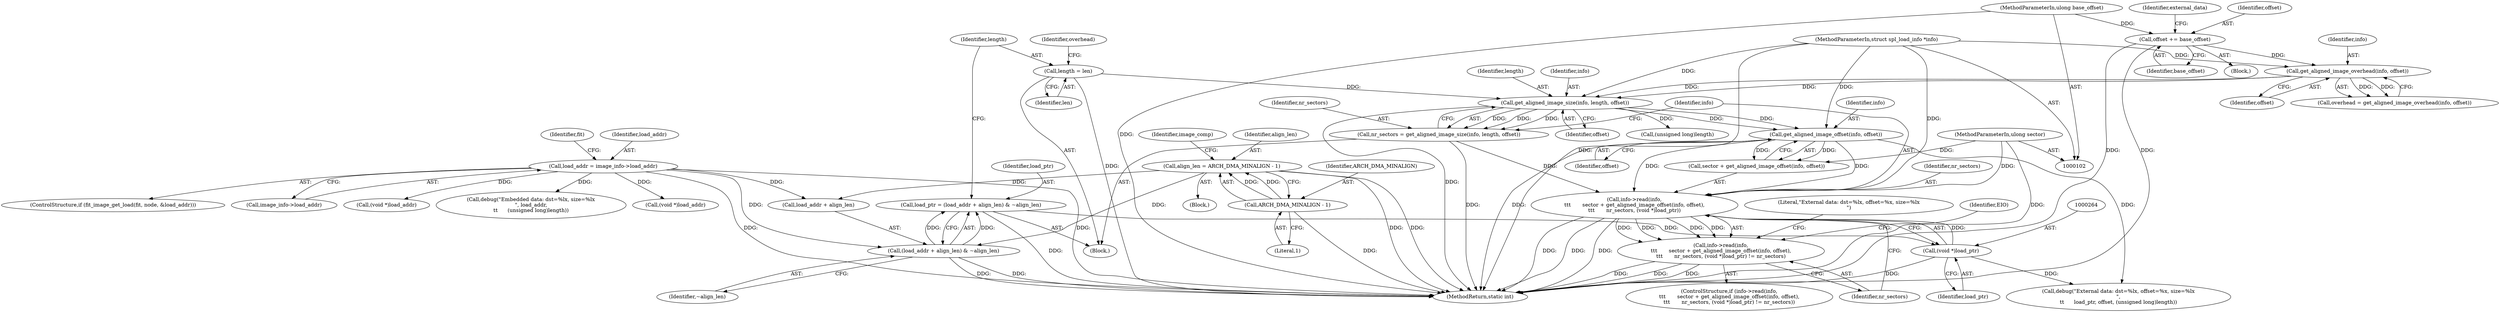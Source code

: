 digraph "0_u-boot_master_15@API" {
"1000255" [label="(Call,info->read(info,\n\t\t\t       sector + get_aligned_image_offset(info, offset),\n\t\t\t       nr_sectors, (void *)load_ptr))"];
"1000259" [label="(Call,get_aligned_image_offset(info, offset))"];
"1000249" [label="(Call,get_aligned_image_size(info, length, offset))"];
"1000244" [label="(Call,get_aligned_image_overhead(info, offset))"];
"1000103" [label="(MethodParameterIn,struct spl_load_info *info)"];
"1000214" [label="(Call,offset += base_offset)"];
"1000106" [label="(MethodParameterIn,ulong base_offset)"];
"1000239" [label="(Call,length = len)"];
"1000104" [label="(MethodParameterIn,ulong sector)"];
"1000247" [label="(Call,nr_sectors = get_aligned_image_size(info, length, offset))"];
"1000263" [label="(Call,(void *)load_ptr)"];
"1000232" [label="(Call,load_ptr = (load_addr + align_len) & ~align_len)"];
"1000234" [label="(Call,(load_addr + align_len) & ~align_len)"];
"1000189" [label="(Call,load_addr = image_info->load_addr)"];
"1000120" [label="(Call,align_len = ARCH_DMA_MINALIGN - 1)"];
"1000122" [label="(Call,ARCH_DMA_MINALIGN - 1)"];
"1000254" [label="(Call,info->read(info,\n\t\t\t       sector + get_aligned_image_offset(info, offset),\n\t\t\t       nr_sectors, (void *)load_ptr) != nr_sectors)"];
"1000122" [label="(Call,ARCH_DMA_MINALIGN - 1)"];
"1000263" [label="(Call,(void *)load_ptr)"];
"1000109" [label="(Block,)"];
"1000124" [label="(Literal,1)"];
"1000214" [label="(Call,offset += base_offset)"];
"1000256" [label="(Identifier,info)"];
"1000259" [label="(Call,get_aligned_image_offset(info, offset))"];
"1000261" [label="(Identifier,offset)"];
"1000216" [label="(Identifier,base_offset)"];
"1000235" [label="(Call,load_addr + align_len)"];
"1000234" [label="(Call,(load_addr + align_len) & ~align_len)"];
"1000249" [label="(Call,get_aligned_image_size(info, length, offset))"];
"1000254" [label="(Call,info->read(info,\n\t\t\t       sector + get_aligned_image_offset(info, offset),\n\t\t\t       nr_sectors, (void *)load_ptr) != nr_sectors)"];
"1000213" [label="(Block,)"];
"1000243" [label="(Identifier,overhead)"];
"1000271" [label="(Literal,\"External data: dst=%lx, offset=%x, size=%lx\n\")"];
"1000347" [label="(Call,(void *)load_addr)"];
"1000240" [label="(Identifier,length)"];
"1000253" [label="(ControlStructure,if (info->read(info,\n\t\t\t       sector + get_aligned_image_offset(info, offset),\n\t\t\t       nr_sectors, (void *)load_ptr) != nr_sectors))"];
"1000232" [label="(Call,load_ptr = (load_addr + align_len) & ~align_len)"];
"1000197" [label="(Identifier,fit)"];
"1000238" [label="(Identifier,~align_len)"];
"1000233" [label="(Identifier,load_ptr)"];
"1000189" [label="(Call,load_addr = image_info->load_addr)"];
"1000104" [label="(MethodParameterIn,ulong sector)"];
"1000246" [label="(Identifier,offset)"];
"1000222" [label="(Block,)"];
"1000183" [label="(ControlStructure,if (fit_image_get_load(fit, node, &load_addr)))"];
"1000252" [label="(Identifier,offset)"];
"1000127" [label="(Identifier,image_comp)"];
"1000245" [label="(Identifier,info)"];
"1000241" [label="(Identifier,len)"];
"1000248" [label="(Identifier,nr_sectors)"];
"1000106" [label="(MethodParameterIn,ulong base_offset)"];
"1000260" [label="(Identifier,info)"];
"1000121" [label="(Identifier,align_len)"];
"1000191" [label="(Call,image_info->load_addr)"];
"1000262" [label="(Identifier,nr_sectors)"];
"1000250" [label="(Identifier,info)"];
"1000257" [label="(Call,sector + get_aligned_image_offset(info, offset))"];
"1000255" [label="(Call,info->read(info,\n\t\t\t       sector + get_aligned_image_offset(info, offset),\n\t\t\t       nr_sectors, (void *)load_ptr))"];
"1000270" [label="(Call,debug(\"External data: dst=%lx, offset=%x, size=%lx\n\",\n\t\t      load_ptr, offset, (unsigned long)length))"];
"1000215" [label="(Identifier,offset)"];
"1000247" [label="(Call,nr_sectors = get_aligned_image_size(info, length, offset))"];
"1000218" [label="(Identifier,external_data)"];
"1000366" [label="(Call,(void *)load_addr)"];
"1000300" [label="(Call,debug(\"Embedded data: dst=%lx, size=%lx\n\", load_addr,\n\t\t      (unsigned long)length))"];
"1000242" [label="(Call,overhead = get_aligned_image_overhead(info, offset))"];
"1000239" [label="(Call,length = len)"];
"1000251" [label="(Identifier,length)"];
"1000244" [label="(Call,get_aligned_image_overhead(info, offset))"];
"1000190" [label="(Identifier,load_addr)"];
"1000394" [label="(MethodReturn,static int)"];
"1000269" [label="(Identifier,EIO)"];
"1000265" [label="(Identifier,load_ptr)"];
"1000120" [label="(Call,align_len = ARCH_DMA_MINALIGN - 1)"];
"1000103" [label="(MethodParameterIn,struct spl_load_info *info)"];
"1000123" [label="(Identifier,ARCH_DMA_MINALIGN)"];
"1000274" [label="(Call,(unsigned long)length)"];
"1000266" [label="(Identifier,nr_sectors)"];
"1000255" -> "1000254"  [label="AST: "];
"1000255" -> "1000263"  [label="CFG: "];
"1000256" -> "1000255"  [label="AST: "];
"1000257" -> "1000255"  [label="AST: "];
"1000262" -> "1000255"  [label="AST: "];
"1000263" -> "1000255"  [label="AST: "];
"1000266" -> "1000255"  [label="CFG: "];
"1000255" -> "1000394"  [label="DDG: "];
"1000255" -> "1000394"  [label="DDG: "];
"1000255" -> "1000394"  [label="DDG: "];
"1000255" -> "1000254"  [label="DDG: "];
"1000255" -> "1000254"  [label="DDG: "];
"1000255" -> "1000254"  [label="DDG: "];
"1000255" -> "1000254"  [label="DDG: "];
"1000259" -> "1000255"  [label="DDG: "];
"1000259" -> "1000255"  [label="DDG: "];
"1000103" -> "1000255"  [label="DDG: "];
"1000104" -> "1000255"  [label="DDG: "];
"1000247" -> "1000255"  [label="DDG: "];
"1000263" -> "1000255"  [label="DDG: "];
"1000259" -> "1000257"  [label="AST: "];
"1000259" -> "1000261"  [label="CFG: "];
"1000260" -> "1000259"  [label="AST: "];
"1000261" -> "1000259"  [label="AST: "];
"1000257" -> "1000259"  [label="CFG: "];
"1000259" -> "1000394"  [label="DDG: "];
"1000259" -> "1000257"  [label="DDG: "];
"1000259" -> "1000257"  [label="DDG: "];
"1000249" -> "1000259"  [label="DDG: "];
"1000249" -> "1000259"  [label="DDG: "];
"1000103" -> "1000259"  [label="DDG: "];
"1000259" -> "1000270"  [label="DDG: "];
"1000249" -> "1000247"  [label="AST: "];
"1000249" -> "1000252"  [label="CFG: "];
"1000250" -> "1000249"  [label="AST: "];
"1000251" -> "1000249"  [label="AST: "];
"1000252" -> "1000249"  [label="AST: "];
"1000247" -> "1000249"  [label="CFG: "];
"1000249" -> "1000394"  [label="DDG: "];
"1000249" -> "1000247"  [label="DDG: "];
"1000249" -> "1000247"  [label="DDG: "];
"1000249" -> "1000247"  [label="DDG: "];
"1000244" -> "1000249"  [label="DDG: "];
"1000244" -> "1000249"  [label="DDG: "];
"1000103" -> "1000249"  [label="DDG: "];
"1000239" -> "1000249"  [label="DDG: "];
"1000249" -> "1000274"  [label="DDG: "];
"1000244" -> "1000242"  [label="AST: "];
"1000244" -> "1000246"  [label="CFG: "];
"1000245" -> "1000244"  [label="AST: "];
"1000246" -> "1000244"  [label="AST: "];
"1000242" -> "1000244"  [label="CFG: "];
"1000244" -> "1000242"  [label="DDG: "];
"1000244" -> "1000242"  [label="DDG: "];
"1000103" -> "1000244"  [label="DDG: "];
"1000214" -> "1000244"  [label="DDG: "];
"1000103" -> "1000102"  [label="AST: "];
"1000103" -> "1000394"  [label="DDG: "];
"1000214" -> "1000213"  [label="AST: "];
"1000214" -> "1000216"  [label="CFG: "];
"1000215" -> "1000214"  [label="AST: "];
"1000216" -> "1000214"  [label="AST: "];
"1000218" -> "1000214"  [label="CFG: "];
"1000214" -> "1000394"  [label="DDG: "];
"1000214" -> "1000394"  [label="DDG: "];
"1000106" -> "1000214"  [label="DDG: "];
"1000106" -> "1000102"  [label="AST: "];
"1000106" -> "1000394"  [label="DDG: "];
"1000239" -> "1000222"  [label="AST: "];
"1000239" -> "1000241"  [label="CFG: "];
"1000240" -> "1000239"  [label="AST: "];
"1000241" -> "1000239"  [label="AST: "];
"1000243" -> "1000239"  [label="CFG: "];
"1000239" -> "1000394"  [label="DDG: "];
"1000104" -> "1000102"  [label="AST: "];
"1000104" -> "1000394"  [label="DDG: "];
"1000104" -> "1000257"  [label="DDG: "];
"1000247" -> "1000222"  [label="AST: "];
"1000248" -> "1000247"  [label="AST: "];
"1000256" -> "1000247"  [label="CFG: "];
"1000247" -> "1000394"  [label="DDG: "];
"1000263" -> "1000265"  [label="CFG: "];
"1000264" -> "1000263"  [label="AST: "];
"1000265" -> "1000263"  [label="AST: "];
"1000263" -> "1000394"  [label="DDG: "];
"1000232" -> "1000263"  [label="DDG: "];
"1000263" -> "1000270"  [label="DDG: "];
"1000232" -> "1000222"  [label="AST: "];
"1000232" -> "1000234"  [label="CFG: "];
"1000233" -> "1000232"  [label="AST: "];
"1000234" -> "1000232"  [label="AST: "];
"1000240" -> "1000232"  [label="CFG: "];
"1000232" -> "1000394"  [label="DDG: "];
"1000234" -> "1000232"  [label="DDG: "];
"1000234" -> "1000232"  [label="DDG: "];
"1000234" -> "1000238"  [label="CFG: "];
"1000235" -> "1000234"  [label="AST: "];
"1000238" -> "1000234"  [label="AST: "];
"1000234" -> "1000394"  [label="DDG: "];
"1000234" -> "1000394"  [label="DDG: "];
"1000189" -> "1000234"  [label="DDG: "];
"1000120" -> "1000234"  [label="DDG: "];
"1000189" -> "1000183"  [label="AST: "];
"1000189" -> "1000191"  [label="CFG: "];
"1000190" -> "1000189"  [label="AST: "];
"1000191" -> "1000189"  [label="AST: "];
"1000197" -> "1000189"  [label="CFG: "];
"1000189" -> "1000394"  [label="DDG: "];
"1000189" -> "1000394"  [label="DDG: "];
"1000189" -> "1000235"  [label="DDG: "];
"1000189" -> "1000300"  [label="DDG: "];
"1000189" -> "1000347"  [label="DDG: "];
"1000189" -> "1000366"  [label="DDG: "];
"1000120" -> "1000109"  [label="AST: "];
"1000120" -> "1000122"  [label="CFG: "];
"1000121" -> "1000120"  [label="AST: "];
"1000122" -> "1000120"  [label="AST: "];
"1000127" -> "1000120"  [label="CFG: "];
"1000120" -> "1000394"  [label="DDG: "];
"1000120" -> "1000394"  [label="DDG: "];
"1000122" -> "1000120"  [label="DDG: "];
"1000122" -> "1000120"  [label="DDG: "];
"1000120" -> "1000235"  [label="DDG: "];
"1000122" -> "1000124"  [label="CFG: "];
"1000123" -> "1000122"  [label="AST: "];
"1000124" -> "1000122"  [label="AST: "];
"1000122" -> "1000394"  [label="DDG: "];
"1000254" -> "1000253"  [label="AST: "];
"1000254" -> "1000266"  [label="CFG: "];
"1000266" -> "1000254"  [label="AST: "];
"1000269" -> "1000254"  [label="CFG: "];
"1000271" -> "1000254"  [label="CFG: "];
"1000254" -> "1000394"  [label="DDG: "];
"1000254" -> "1000394"  [label="DDG: "];
"1000254" -> "1000394"  [label="DDG: "];
}
